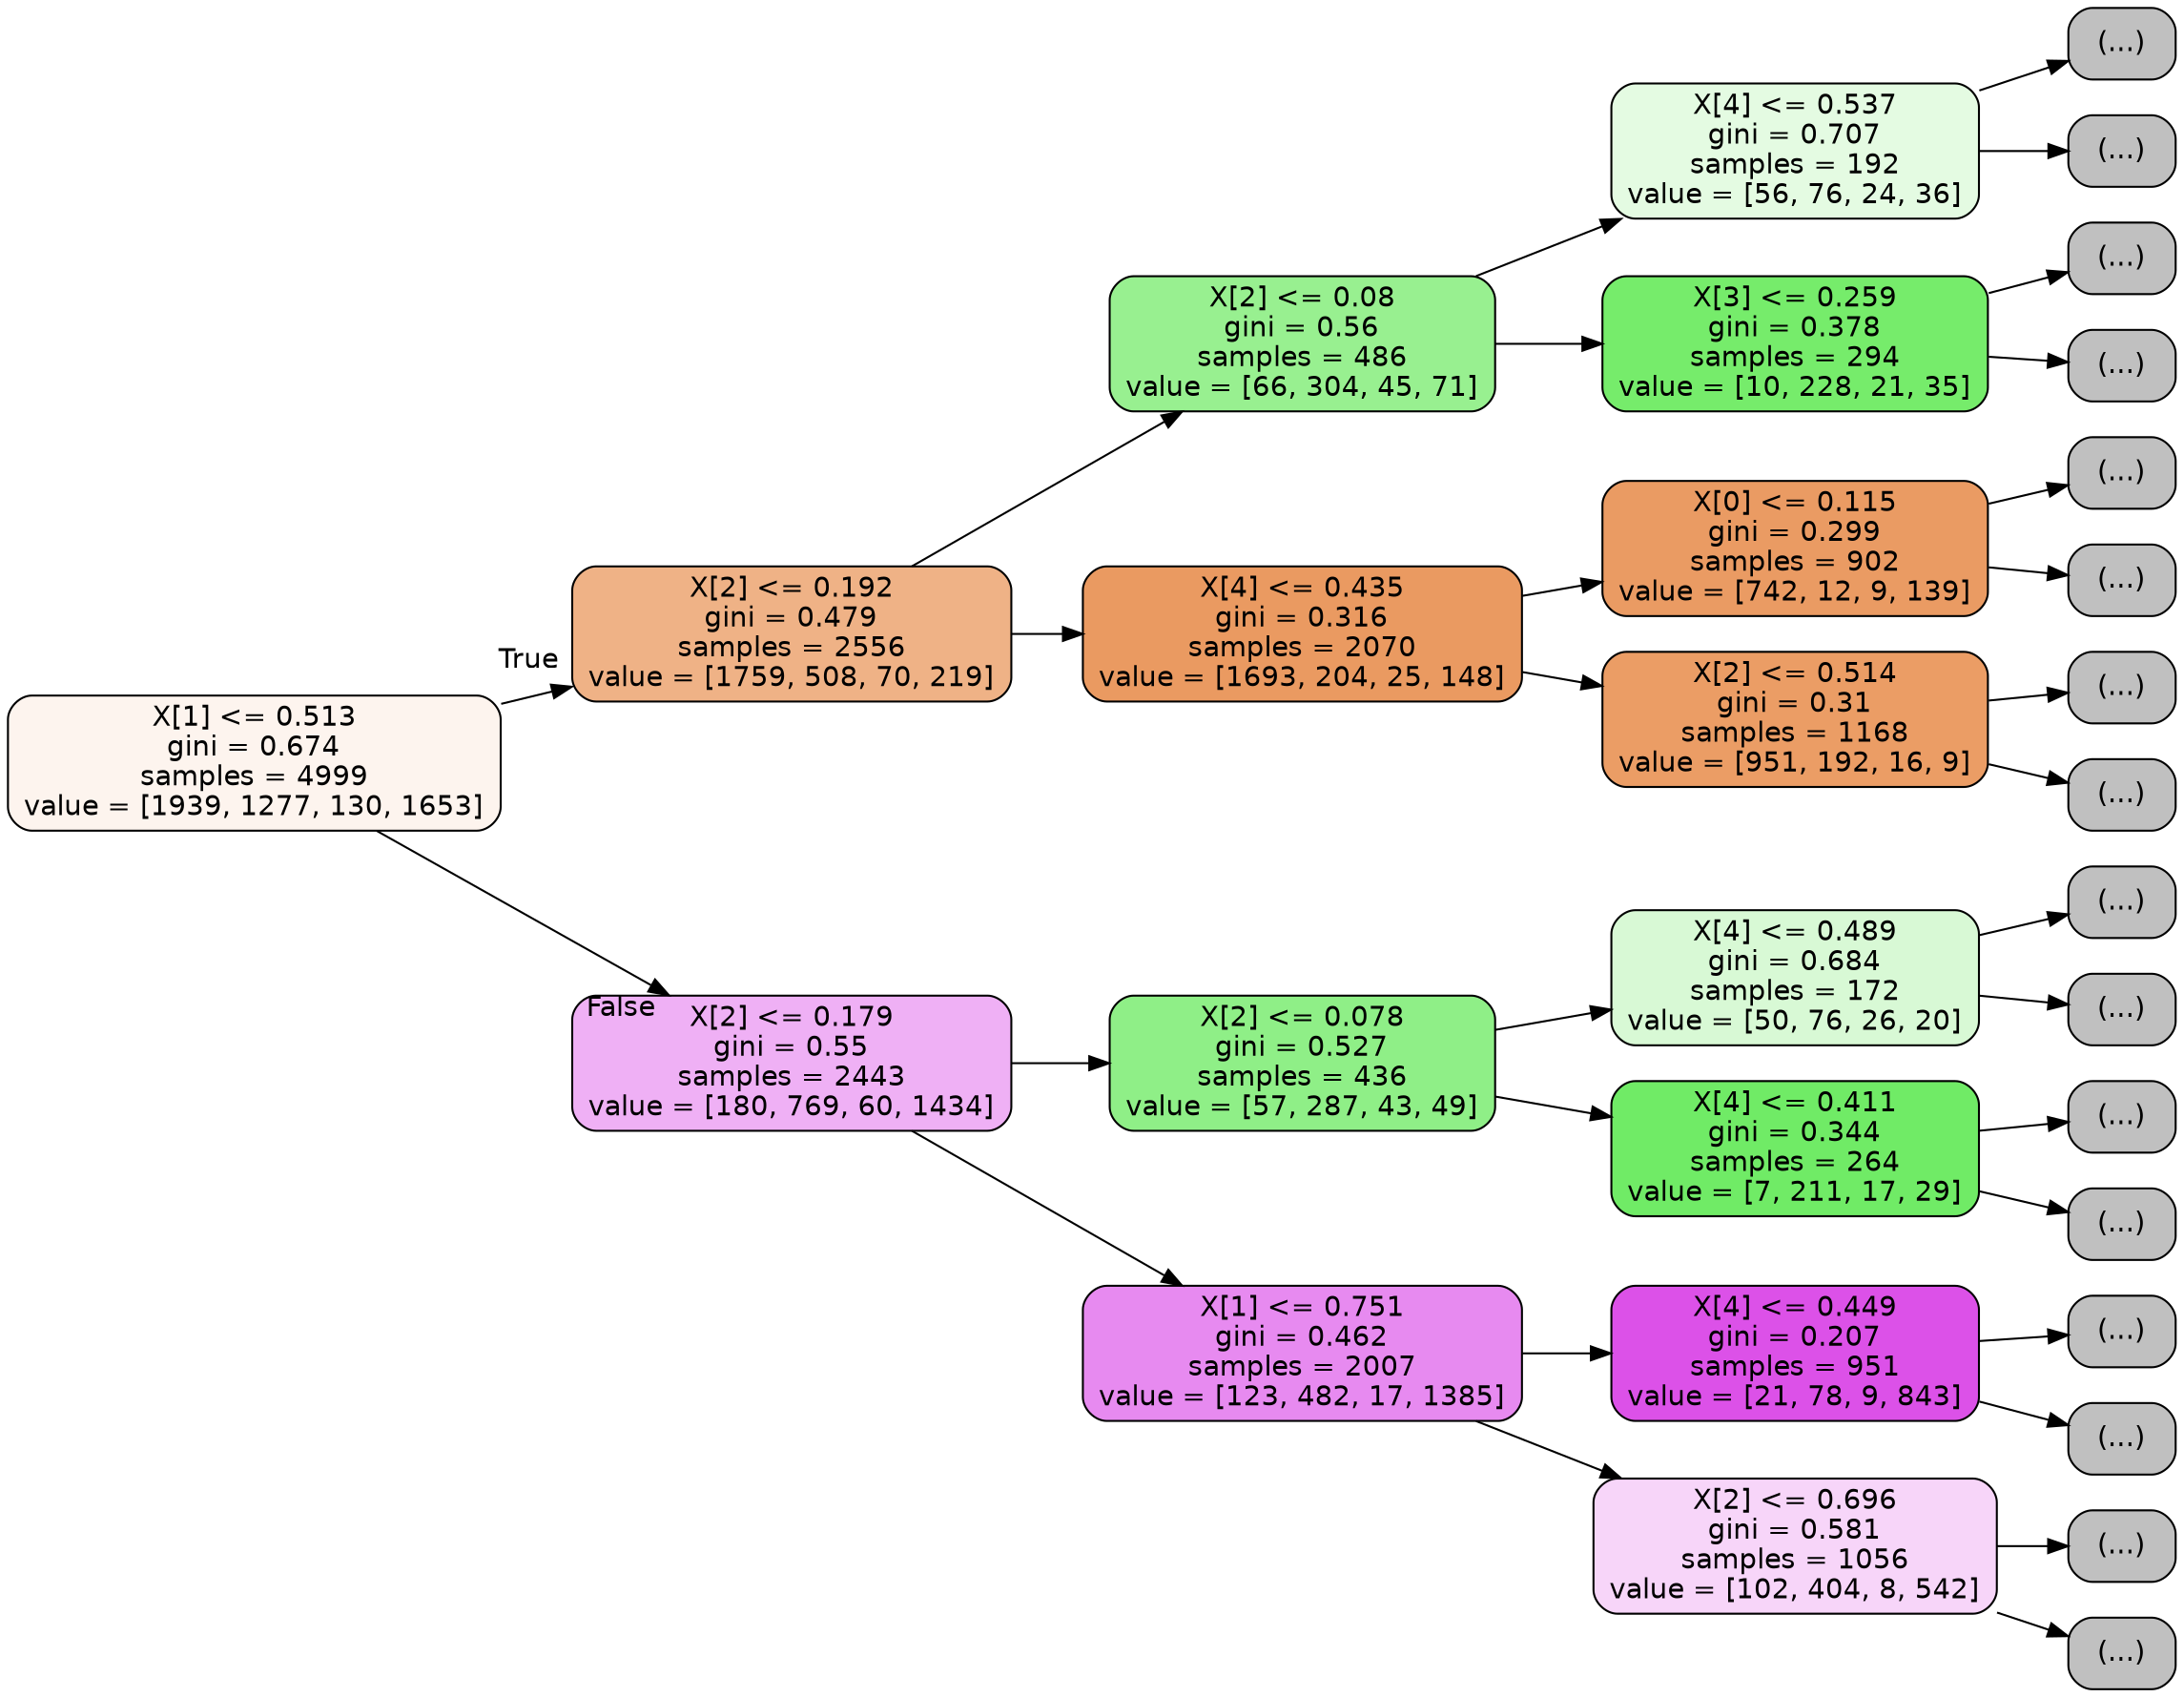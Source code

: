 digraph Tree {
node [shape=box, style="filled, rounded", color="black", fontname="helvetica"] ;
edge [fontname="helvetica"] ;
rankdir=LR ;
0 [label="X[1] <= 0.513\ngini = 0.674\nsamples = 4999\nvalue = [1939, 1277, 130, 1653]", fillcolor="#fdf4ee"] ;
1 [label="X[2] <= 0.192\ngini = 0.479\nsamples = 2556\nvalue = [1759, 508, 70, 219]", fillcolor="#efb286"] ;
0 -> 1 [labeldistance=2.5, labelangle=-45, headlabel="True"] ;
2 [label="X[2] <= 0.08\ngini = 0.56\nsamples = 486\nvalue = [66, 304, 45, 71]", fillcolor="#98f090"] ;
1 -> 2 ;
3 [label="X[4] <= 0.537\ngini = 0.707\nsamples = 192\nvalue = [56, 76, 24, 36]", fillcolor="#e4fbe2"] ;
2 -> 3 ;
4 [label="(...)", fillcolor="#C0C0C0"] ;
3 -> 4 ;
61 [label="(...)", fillcolor="#C0C0C0"] ;
3 -> 61 ;
104 [label="X[3] <= 0.259\ngini = 0.378\nsamples = 294\nvalue = [10, 228, 21, 35]", fillcolor="#76ec6b"] ;
2 -> 104 ;
105 [label="(...)", fillcolor="#C0C0C0"] ;
104 -> 105 ;
134 [label="(...)", fillcolor="#C0C0C0"] ;
104 -> 134 ;
203 [label="X[4] <= 0.435\ngini = 0.316\nsamples = 2070\nvalue = [1693, 204, 25, 148]", fillcolor="#ea9a61"] ;
1 -> 203 ;
204 [label="X[0] <= 0.115\ngini = 0.299\nsamples = 902\nvalue = [742, 12, 9, 139]", fillcolor="#ea9b63"] ;
203 -> 204 ;
205 [label="(...)", fillcolor="#C0C0C0"] ;
204 -> 205 ;
220 [label="(...)", fillcolor="#C0C0C0"] ;
204 -> 220 ;
535 [label="X[2] <= 0.514\ngini = 0.31\nsamples = 1168\nvalue = [951, 192, 16, 9]", fillcolor="#eb9d65"] ;
203 -> 535 ;
536 [label="(...)", fillcolor="#C0C0C0"] ;
535 -> 536 ;
711 [label="(...)", fillcolor="#C0C0C0"] ;
535 -> 711 ;
986 [label="X[2] <= 0.179\ngini = 0.55\nsamples = 2443\nvalue = [180, 769, 60, 1434]", fillcolor="#efb0f5"] ;
0 -> 986 [labeldistance=2.5, labelangle=45, headlabel="False"] ;
987 [label="X[2] <= 0.078\ngini = 0.527\nsamples = 436\nvalue = [57, 287, 43, 49]", fillcolor="#8fef87"] ;
986 -> 987 ;
988 [label="X[4] <= 0.489\ngini = 0.684\nsamples = 172\nvalue = [50, 76, 26, 20]", fillcolor="#d8f9d5"] ;
987 -> 988 ;
989 [label="(...)", fillcolor="#C0C0C0"] ;
988 -> 989 ;
1022 [label="(...)", fillcolor="#C0C0C0"] ;
988 -> 1022 ;
1073 [label="X[4] <= 0.411\ngini = 0.344\nsamples = 264\nvalue = [7, 211, 17, 29]", fillcolor="#70eb66"] ;
987 -> 1073 ;
1074 [label="(...)", fillcolor="#C0C0C0"] ;
1073 -> 1074 ;
1127 [label="(...)", fillcolor="#C0C0C0"] ;
1073 -> 1127 ;
1158 [label="X[1] <= 0.751\ngini = 0.462\nsamples = 2007\nvalue = [123, 482, 17, 1385]", fillcolor="#e78af0"] ;
986 -> 1158 ;
1159 [label="X[4] <= 0.449\ngini = 0.207\nsamples = 951\nvalue = [21, 78, 9, 843]", fillcolor="#dc51e8"] ;
1158 -> 1159 ;
1160 [label="(...)", fillcolor="#C0C0C0"] ;
1159 -> 1160 ;
1193 [label="(...)", fillcolor="#C0C0C0"] ;
1159 -> 1193 ;
1412 [label="X[2] <= 0.696\ngini = 0.581\nsamples = 1056\nvalue = [102, 404, 8, 542]", fillcolor="#f7d5f9"] ;
1158 -> 1412 ;
1413 [label="(...)", fillcolor="#C0C0C0"] ;
1412 -> 1413 ;
1590 [label="(...)", fillcolor="#C0C0C0"] ;
1412 -> 1590 ;
}